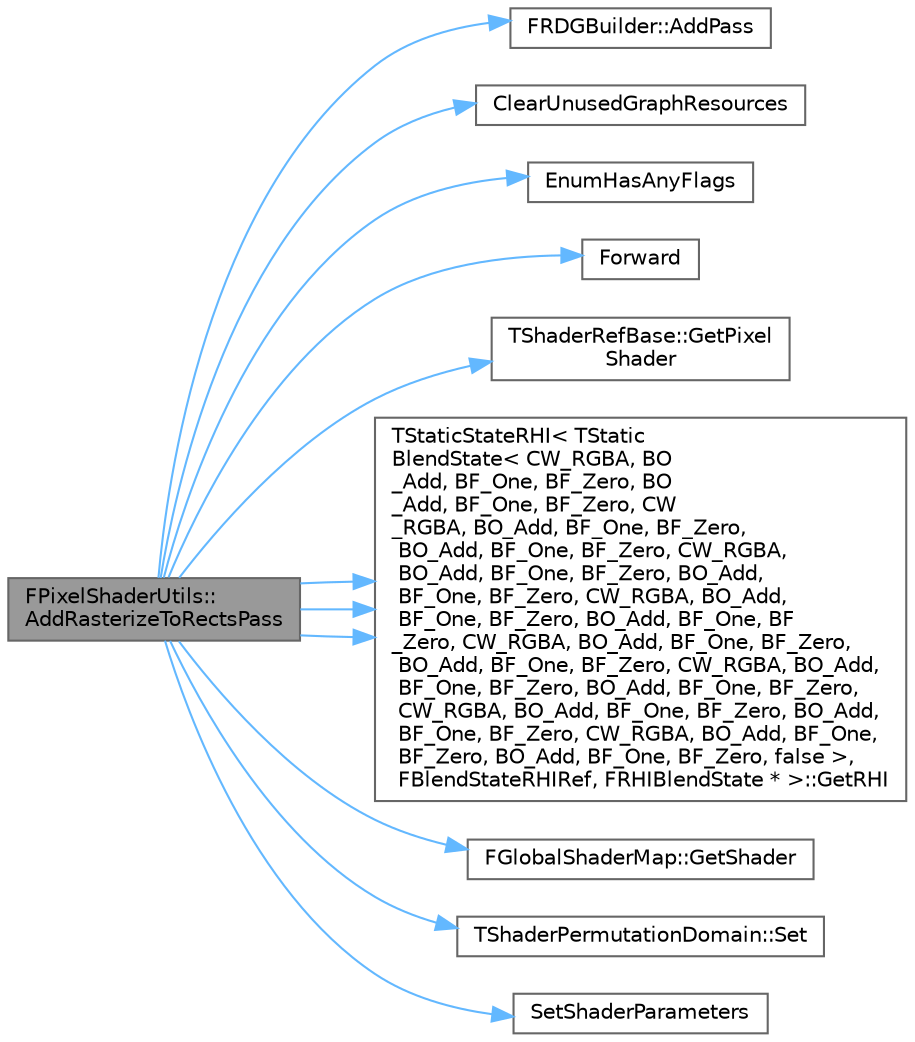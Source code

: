 digraph "FPixelShaderUtils::AddRasterizeToRectsPass"
{
 // INTERACTIVE_SVG=YES
 // LATEX_PDF_SIZE
  bgcolor="transparent";
  edge [fontname=Helvetica,fontsize=10,labelfontname=Helvetica,labelfontsize=10];
  node [fontname=Helvetica,fontsize=10,shape=box,height=0.2,width=0.4];
  rankdir="LR";
  Node1 [id="Node000001",label="FPixelShaderUtils::\lAddRasterizeToRectsPass",height=0.2,width=0.4,color="gray40", fillcolor="grey60", style="filled", fontcolor="black",tooltip="Rect based pixel shader pass."];
  Node1 -> Node2 [id="edge1_Node000001_Node000002",color="steelblue1",style="solid",tooltip=" "];
  Node2 [id="Node000002",label="FRDGBuilder::AddPass",height=0.2,width=0.4,color="grey40", fillcolor="white", style="filled",URL="$d5/dac/classFRDGBuilder.html#ab3ecd4d5ac47b00c2c09845529f758c4",tooltip="Adds a lambda pass to the graph with an accompanied pass parameter struct."];
  Node1 -> Node3 [id="edge2_Node000001_Node000003",color="steelblue1",style="solid",tooltip=" "];
  Node3 [id="Node000003",label="ClearUnusedGraphResources",height=0.2,width=0.4,color="grey40", fillcolor="white", style="filled",URL="$d6/d45/RenderGraphUtils_8h.html#afae4d3cebf610380255dfddc82041640",tooltip=" "];
  Node1 -> Node4 [id="edge3_Node000001_Node000004",color="steelblue1",style="solid",tooltip=" "];
  Node4 [id="Node000004",label="EnumHasAnyFlags",height=0.2,width=0.4,color="grey40", fillcolor="white", style="filled",URL="$d8/de7/EnumClassFlags_8h.html#a584482cc5c314e3e8ea8d24c7adf9f6e",tooltip=" "];
  Node1 -> Node5 [id="edge4_Node000001_Node000005",color="steelblue1",style="solid",tooltip=" "];
  Node5 [id="Node000005",label="Forward",height=0.2,width=0.4,color="grey40", fillcolor="white", style="filled",URL="$d4/d24/UnrealTemplate_8h.html#a68f280c1d561a8899a1e9e3ea8405d00",tooltip="Forward will cast a reference to an rvalue reference."];
  Node1 -> Node6 [id="edge5_Node000001_Node000006",color="steelblue1",style="solid",tooltip=" "];
  Node6 [id="Node000006",label="TShaderRefBase::GetPixel\lShader",height=0.2,width=0.4,color="grey40", fillcolor="white", style="filled",URL="$dc/d92/classTShaderRefBase.html#a6d33e6b18285d844452060749acbdf94",tooltip=" "];
  Node1 -> Node7 [id="edge6_Node000001_Node000007",color="steelblue1",style="solid",tooltip=" "];
  Node7 [id="Node000007",label="TStaticStateRHI\< TStatic\lBlendState\< CW_RGBA, BO\l_Add, BF_One, BF_Zero, BO\l_Add, BF_One, BF_Zero, CW\l_RGBA, BO_Add, BF_One, BF_Zero,\l BO_Add, BF_One, BF_Zero, CW_RGBA,\l BO_Add, BF_One, BF_Zero, BO_Add,\l BF_One, BF_Zero, CW_RGBA, BO_Add,\l BF_One, BF_Zero, BO_Add, BF_One, BF\l_Zero, CW_RGBA, BO_Add, BF_One, BF_Zero,\l BO_Add, BF_One, BF_Zero, CW_RGBA, BO_Add,\l BF_One, BF_Zero, BO_Add, BF_One, BF_Zero,\l CW_RGBA, BO_Add, BF_One, BF_Zero, BO_Add,\l BF_One, BF_Zero, CW_RGBA, BO_Add, BF_One,\l BF_Zero, BO_Add, BF_One, BF_Zero, false \>,\l FBlendStateRHIRef, FRHIBlendState * \>::GetRHI",height=0.2,width=0.4,color="grey40", fillcolor="white", style="filled",URL="$db/d8a/classTStaticStateRHI.html#a304652573718ed5e32662d1e5f60882b",tooltip=" "];
  Node1 -> Node7 [id="edge7_Node000001_Node000007",color="steelblue1",style="solid",tooltip=" "];
  Node1 -> Node7 [id="edge8_Node000001_Node000007",color="steelblue1",style="solid",tooltip=" "];
  Node1 -> Node8 [id="edge9_Node000001_Node000008",color="steelblue1",style="solid",tooltip=" "];
  Node8 [id="Node000008",label="FGlobalShaderMap::GetShader",height=0.2,width=0.4,color="grey40", fillcolor="white", style="filled",URL="$de/d45/classFGlobalShaderMap.html#a1a1a801653c1ac1a0e4abbe9be4cc5db",tooltip=" "];
  Node1 -> Node9 [id="edge10_Node000001_Node000009",color="steelblue1",style="solid",tooltip=" "];
  Node9 [id="Node000009",label="TShaderPermutationDomain::Set",height=0.2,width=0.4,color="grey40", fillcolor="white", style="filled",URL="$d0/dfe/structTShaderPermutationDomain.html#a56a7272b648390f5057b42a13436497c",tooltip="Set dimension's value, but in this case emit compile time error if could not find the dimension to se..."];
  Node1 -> Node10 [id="edge11_Node000001_Node000010",color="steelblue1",style="solid",tooltip=" "];
  Node10 [id="Node000010",label="SetShaderParameters",height=0.2,width=0.4,color="grey40", fillcolor="white", style="filled",URL="$dc/d10/ShaderParameterStruct_8h.html#a6d0f1aee553d43d6ecbce3f539d044b6",tooltip=" "];
}
